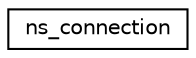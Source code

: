 digraph "Graphical Class Hierarchy"
{
  edge [fontname="Helvetica",fontsize="10",labelfontname="Helvetica",labelfontsize="10"];
  node [fontname="Helvetica",fontsize="10",shape=record];
  rankdir="LR";
  Node1 [label="ns_connection",height=0.2,width=0.4,color="black", fillcolor="white", style="filled",URL="$structns__connection.html"];
}

